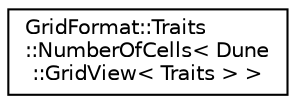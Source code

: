 digraph "Graphical Class Hierarchy"
{
 // LATEX_PDF_SIZE
  edge [fontname="Helvetica",fontsize="10",labelfontname="Helvetica",labelfontsize="10"];
  node [fontname="Helvetica",fontsize="10",shape=record];
  rankdir="LR";
  Node0 [label="GridFormat::Traits\l::NumberOfCells\< Dune\l::GridView\< Traits \> \>",height=0.2,width=0.4,color="black", fillcolor="white", style="filled",URL="$structGridFormat_1_1Traits_1_1NumberOfCells_3_01Dune_1_1GridView_3_01Traits_01_4_01_4.html",tooltip=" "];
}

